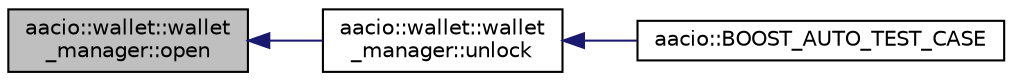 digraph "aacio::wallet::wallet_manager::open"
{
  edge [fontname="Helvetica",fontsize="10",labelfontname="Helvetica",labelfontsize="10"];
  node [fontname="Helvetica",fontsize="10",shape=record];
  rankdir="LR";
  Node18 [label="aacio::wallet::wallet\l_manager::open",height=0.2,width=0.4,color="black", fillcolor="grey75", style="filled", fontcolor="black"];
  Node18 -> Node19 [dir="back",color="midnightblue",fontsize="10",style="solid"];
  Node19 [label="aacio::wallet::wallet\l_manager::unlock",height=0.2,width=0.4,color="black", fillcolor="white", style="filled",URL="$classaacio_1_1wallet_1_1wallet__manager.html#a9ba50fc7c2965c28ccbdeaf82bf818e1"];
  Node19 -> Node20 [dir="back",color="midnightblue",fontsize="10",style="solid"];
  Node20 [label="aacio::BOOST_AUTO_TEST_CASE",height=0.2,width=0.4,color="black", fillcolor="white", style="filled",URL="$wallet__tests_8cpp.html#a2acbcadb5f6e9adf156cff69f527ab38",tooltip="Test wallet manager. "];
}
